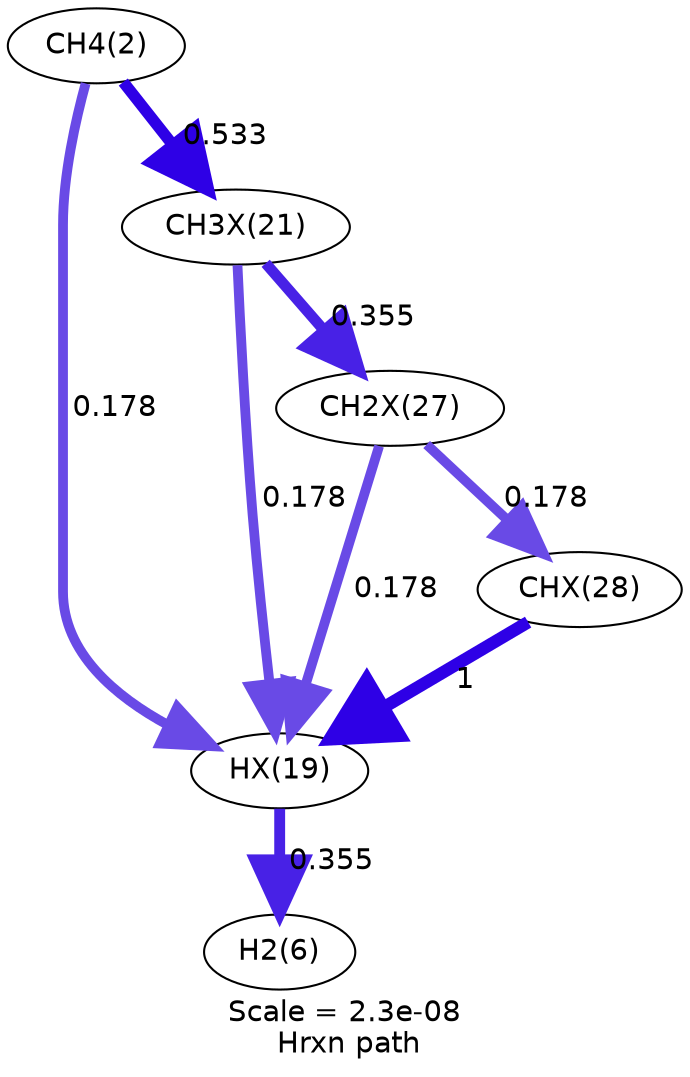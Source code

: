 digraph reaction_paths {
center=1;
s3 -> s21[fontname="Helvetica", style="setlinewidth(4.7)", arrowsize=2.35, color="0.7, 0.678, 0.9"
, label=" 0.178"];
s3 -> s23[fontname="Helvetica", style="setlinewidth(5.53)", arrowsize=2.76, color="0.7, 1.03, 0.9"
, label=" 0.533"];
s21 -> s7[fontname="Helvetica", style="setlinewidth(5.22)", arrowsize=2.61, color="0.7, 0.855, 0.9"
, label=" 0.355"];
s23 -> s21[fontname="Helvetica", style="setlinewidth(4.7)", arrowsize=2.35, color="0.7, 0.678, 0.9"
, label=" 0.178"];
s29 -> s21[fontname="Helvetica", style="setlinewidth(4.7)", arrowsize=2.35, color="0.7, 0.678, 0.9"
, label=" 0.178"];
s30 -> s21[fontname="Helvetica", style="setlinewidth(6)", arrowsize=3, color="0.7, 1.5, 0.9"
, label=" 1"];
s23 -> s29[fontname="Helvetica", style="setlinewidth(5.22)", arrowsize=2.61, color="0.7, 0.855, 0.9"
, label=" 0.355"];
s29 -> s30[fontname="Helvetica", style="setlinewidth(4.7)", arrowsize=2.35, color="0.7, 0.678, 0.9"
, label=" 0.178"];
s3 [ fontname="Helvetica", label="CH4(2)"];
s7 [ fontname="Helvetica", label="H2(6)"];
s21 [ fontname="Helvetica", label="HX(19)"];
s23 [ fontname="Helvetica", label="CH3X(21)"];
s29 [ fontname="Helvetica", label="CH2X(27)"];
s30 [ fontname="Helvetica", label="CHX(28)"];
 label = "Scale = 2.3e-08\l Hrxn path";
 fontname = "Helvetica";
}

